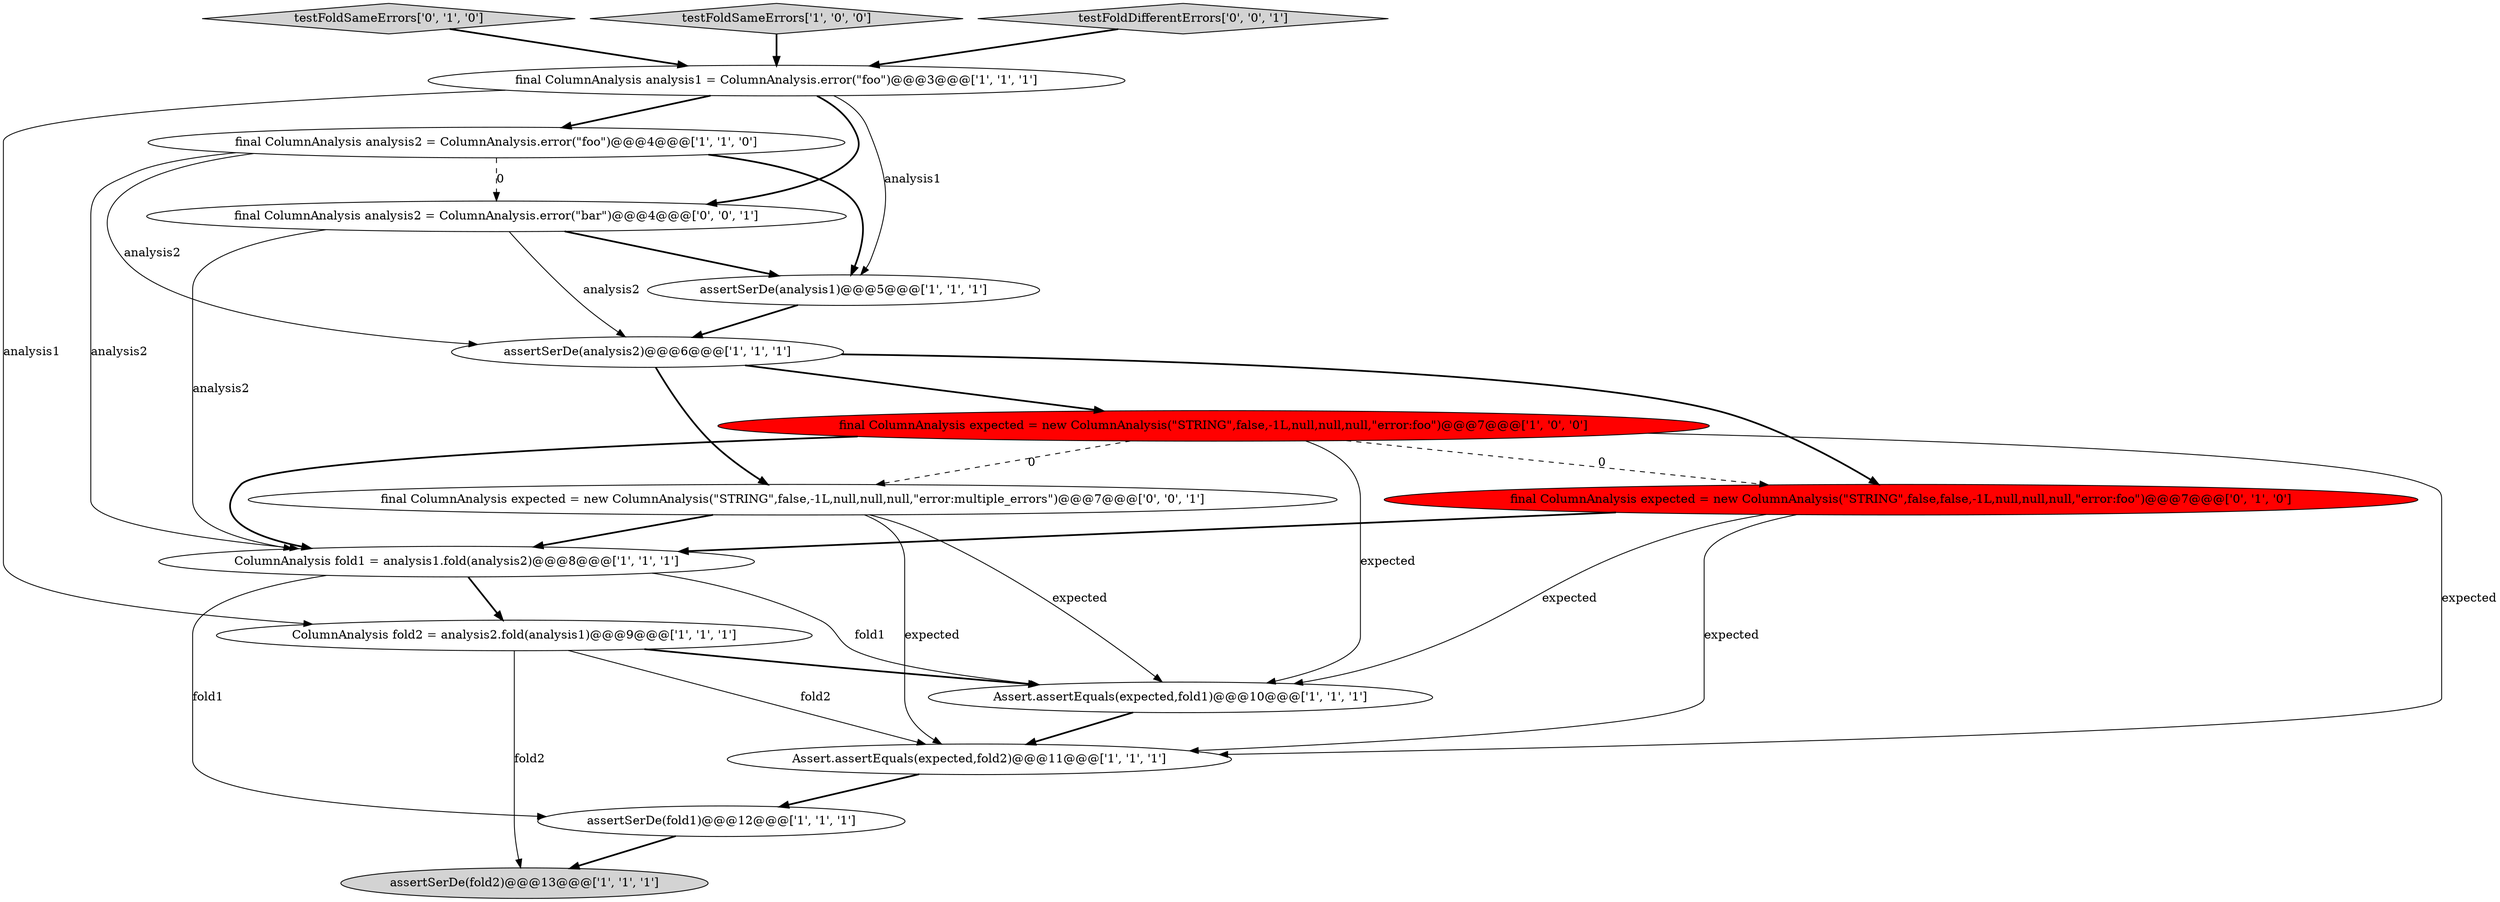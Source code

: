 digraph {
8 [style = filled, label = "ColumnAnalysis fold2 = analysis2.fold(analysis1)@@@9@@@['1', '1', '1']", fillcolor = white, shape = ellipse image = "AAA0AAABBB1BBB"];
5 [style = filled, label = "final ColumnAnalysis analysis2 = ColumnAnalysis.error(\"foo\")@@@4@@@['1', '1', '0']", fillcolor = white, shape = ellipse image = "AAA0AAABBB1BBB"];
14 [style = filled, label = "final ColumnAnalysis analysis2 = ColumnAnalysis.error(\"bar\")@@@4@@@['0', '0', '1']", fillcolor = white, shape = ellipse image = "AAA0AAABBB3BBB"];
9 [style = filled, label = "Assert.assertEquals(expected,fold1)@@@10@@@['1', '1', '1']", fillcolor = white, shape = ellipse image = "AAA0AAABBB1BBB"];
15 [style = filled, label = "final ColumnAnalysis expected = new ColumnAnalysis(\"STRING\",false,-1L,null,null,null,\"error:multiple_errors\")@@@7@@@['0', '0', '1']", fillcolor = white, shape = ellipse image = "AAA0AAABBB3BBB"];
12 [style = filled, label = "final ColumnAnalysis expected = new ColumnAnalysis(\"STRING\",false,false,-1L,null,null,null,\"error:foo\")@@@7@@@['0', '1', '0']", fillcolor = red, shape = ellipse image = "AAA1AAABBB2BBB"];
1 [style = filled, label = "final ColumnAnalysis analysis1 = ColumnAnalysis.error(\"foo\")@@@3@@@['1', '1', '1']", fillcolor = white, shape = ellipse image = "AAA0AAABBB1BBB"];
11 [style = filled, label = "assertSerDe(fold2)@@@13@@@['1', '1', '1']", fillcolor = lightgray, shape = ellipse image = "AAA0AAABBB1BBB"];
3 [style = filled, label = "final ColumnAnalysis expected = new ColumnAnalysis(\"STRING\",false,-1L,null,null,null,\"error:foo\")@@@7@@@['1', '0', '0']", fillcolor = red, shape = ellipse image = "AAA1AAABBB1BBB"];
6 [style = filled, label = "ColumnAnalysis fold1 = analysis1.fold(analysis2)@@@8@@@['1', '1', '1']", fillcolor = white, shape = ellipse image = "AAA0AAABBB1BBB"];
4 [style = filled, label = "Assert.assertEquals(expected,fold2)@@@11@@@['1', '1', '1']", fillcolor = white, shape = ellipse image = "AAA0AAABBB1BBB"];
2 [style = filled, label = "assertSerDe(analysis1)@@@5@@@['1', '1', '1']", fillcolor = white, shape = ellipse image = "AAA0AAABBB1BBB"];
13 [style = filled, label = "testFoldSameErrors['0', '1', '0']", fillcolor = lightgray, shape = diamond image = "AAA0AAABBB2BBB"];
7 [style = filled, label = "testFoldSameErrors['1', '0', '0']", fillcolor = lightgray, shape = diamond image = "AAA0AAABBB1BBB"];
10 [style = filled, label = "assertSerDe(fold1)@@@12@@@['1', '1', '1']", fillcolor = white, shape = ellipse image = "AAA0AAABBB1BBB"];
16 [style = filled, label = "testFoldDifferentErrors['0', '0', '1']", fillcolor = lightgray, shape = diamond image = "AAA0AAABBB3BBB"];
0 [style = filled, label = "assertSerDe(analysis2)@@@6@@@['1', '1', '1']", fillcolor = white, shape = ellipse image = "AAA0AAABBB1BBB"];
1->5 [style = bold, label=""];
0->3 [style = bold, label=""];
4->10 [style = bold, label=""];
5->14 [style = dashed, label="0"];
7->1 [style = bold, label=""];
6->9 [style = solid, label="fold1"];
8->11 [style = solid, label="fold2"];
1->8 [style = solid, label="analysis1"];
0->12 [style = bold, label=""];
9->4 [style = bold, label=""];
3->4 [style = solid, label="expected"];
14->0 [style = solid, label="analysis2"];
5->6 [style = solid, label="analysis2"];
3->6 [style = bold, label=""];
14->6 [style = solid, label="analysis2"];
15->6 [style = bold, label=""];
12->6 [style = bold, label=""];
0->15 [style = bold, label=""];
13->1 [style = bold, label=""];
15->9 [style = solid, label="expected"];
15->4 [style = solid, label="expected"];
5->2 [style = bold, label=""];
2->0 [style = bold, label=""];
3->12 [style = dashed, label="0"];
16->1 [style = bold, label=""];
3->9 [style = solid, label="expected"];
12->4 [style = solid, label="expected"];
6->8 [style = bold, label=""];
8->9 [style = bold, label=""];
3->15 [style = dashed, label="0"];
6->10 [style = solid, label="fold1"];
1->14 [style = bold, label=""];
14->2 [style = bold, label=""];
5->0 [style = solid, label="analysis2"];
12->9 [style = solid, label="expected"];
1->2 [style = solid, label="analysis1"];
8->4 [style = solid, label="fold2"];
10->11 [style = bold, label=""];
}

